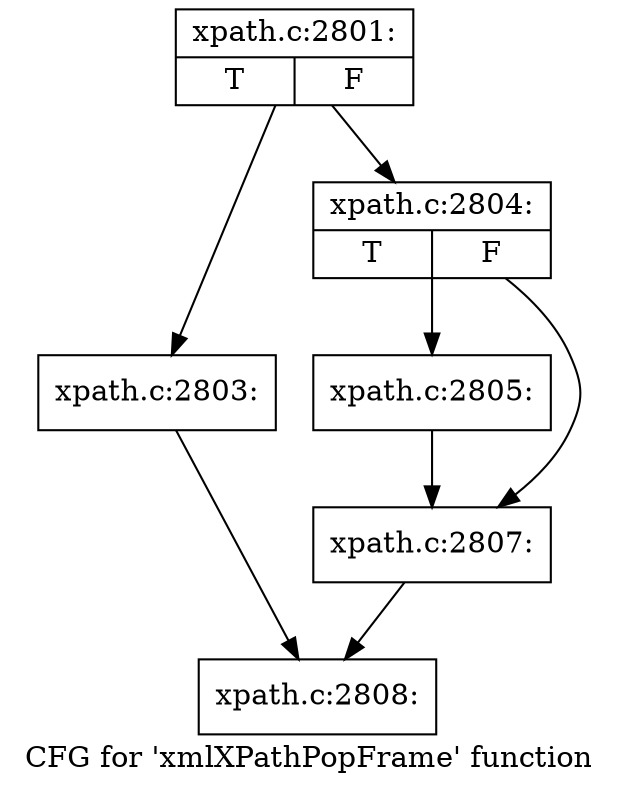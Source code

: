 digraph "CFG for 'xmlXPathPopFrame' function" {
	label="CFG for 'xmlXPathPopFrame' function";

	Node0x55e6b2dc8140 [shape=record,label="{xpath.c:2801:|{<s0>T|<s1>F}}"];
	Node0x55e6b2dc8140 -> Node0x55e6b2dc9090;
	Node0x55e6b2dc8140 -> Node0x55e6b2dbe5b0;
	Node0x55e6b2dc9090 [shape=record,label="{xpath.c:2803:}"];
	Node0x55e6b2dc9090 -> Node0x55e6b2dc8190;
	Node0x55e6b2dbe5b0 [shape=record,label="{xpath.c:2804:|{<s0>T|<s1>F}}"];
	Node0x55e6b2dbe5b0 -> Node0x55e6b2dc9dd0;
	Node0x55e6b2dbe5b0 -> Node0x55e6b2dc9e20;
	Node0x55e6b2dc9dd0 [shape=record,label="{xpath.c:2805:}"];
	Node0x55e6b2dc9dd0 -> Node0x55e6b2dc9e20;
	Node0x55e6b2dc9e20 [shape=record,label="{xpath.c:2807:}"];
	Node0x55e6b2dc9e20 -> Node0x55e6b2dc8190;
	Node0x55e6b2dc8190 [shape=record,label="{xpath.c:2808:}"];
}
